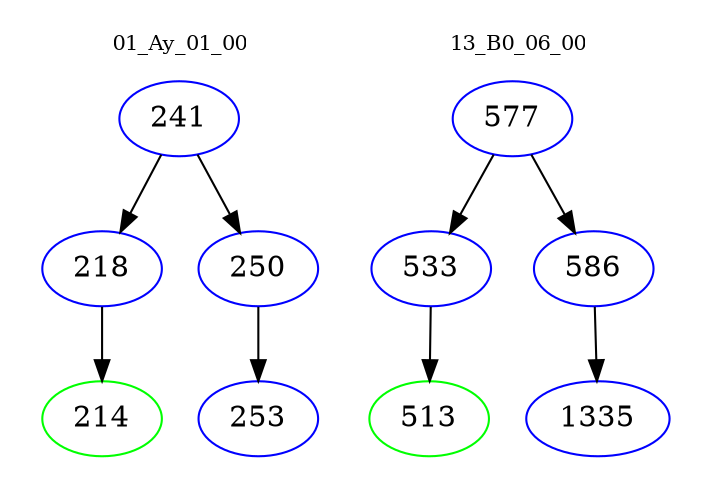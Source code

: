 digraph{
subgraph cluster_0 {
color = white
label = "01_Ay_01_00";
fontsize=10;
T0_241 [label="241", color="blue"]
T0_241 -> T0_218 [color="black"]
T0_218 [label="218", color="blue"]
T0_218 -> T0_214 [color="black"]
T0_214 [label="214", color="green"]
T0_241 -> T0_250 [color="black"]
T0_250 [label="250", color="blue"]
T0_250 -> T0_253 [color="black"]
T0_253 [label="253", color="blue"]
}
subgraph cluster_1 {
color = white
label = "13_B0_06_00";
fontsize=10;
T1_577 [label="577", color="blue"]
T1_577 -> T1_533 [color="black"]
T1_533 [label="533", color="blue"]
T1_533 -> T1_513 [color="black"]
T1_513 [label="513", color="green"]
T1_577 -> T1_586 [color="black"]
T1_586 [label="586", color="blue"]
T1_586 -> T1_1335 [color="black"]
T1_1335 [label="1335", color="blue"]
}
}
